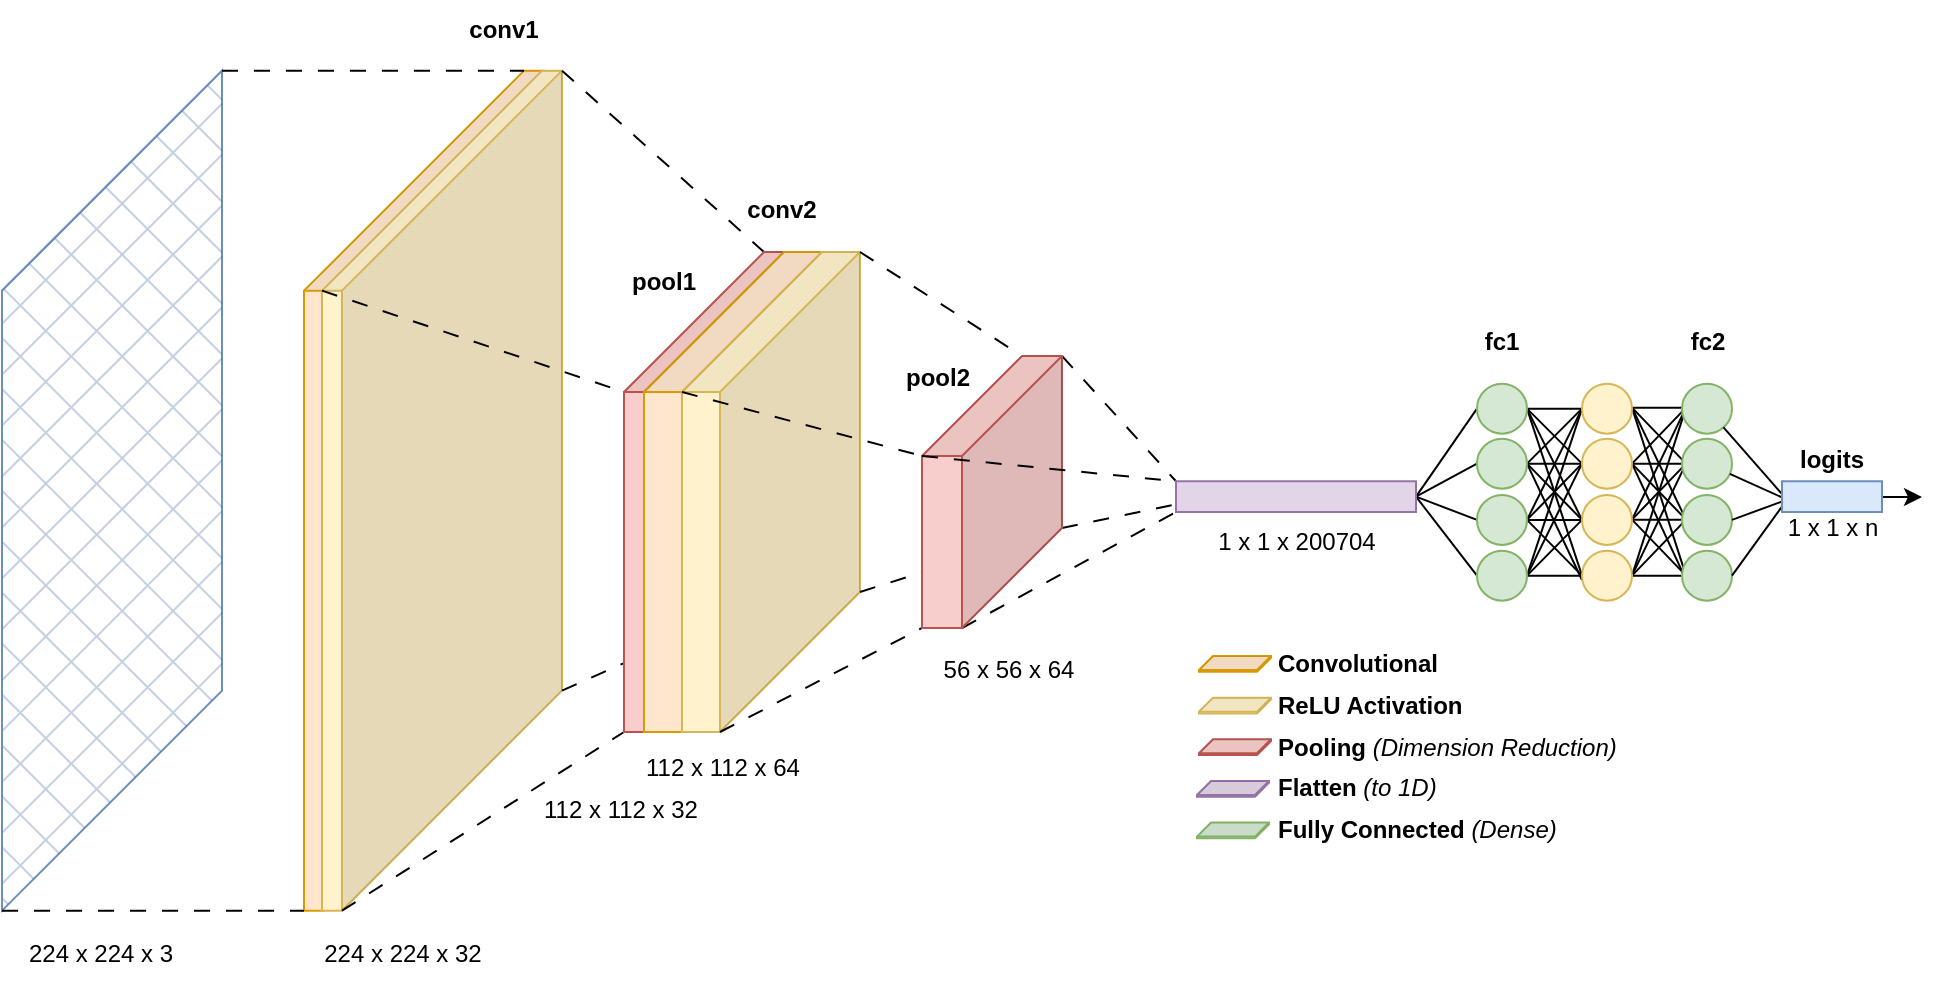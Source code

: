 <mxfile version="26.2.14">
  <diagram name="ResNet-18" id="0">
    <mxGraphModel dx="1501" dy="799" grid="1" gridSize="10" guides="1" tooltips="1" connect="1" arrows="1" fold="1" page="1" pageScale="1" pageWidth="827" pageHeight="1169" math="0" shadow="0">
      <root>
        <mxCell id="0" />
        <mxCell id="1" parent="0" />
        <mxCell id="ZyxbYxt3RPyEUnQpAJbR-1" value="" style="shape=cube;whiteSpace=wrap;html=1;boundedLbl=1;backgroundOutline=1;darkOpacity=0.05;darkOpacity2=0.1;size=110;direction=east;flipH=1;fillColor=#ffe6cc;strokeColor=#d79b00;" vertex="1" parent="1">
          <mxGeometry x="361" y="485.32" width="120" height="420" as="geometry" />
        </mxCell>
        <mxCell id="ZyxbYxt3RPyEUnQpAJbR-2" value="" style="shape=cube;whiteSpace=wrap;html=1;boundedLbl=1;backgroundOutline=1;darkOpacity=0.05;darkOpacity2=0.1;size=110;direction=east;flipH=1;fillColor=#fff2cc;strokeColor=#d6b656;fillStyle=solid;" vertex="1" parent="1">
          <mxGeometry x="370" y="485.32" width="120" height="420" as="geometry" />
        </mxCell>
        <mxCell id="ZyxbYxt3RPyEUnQpAJbR-3" value="" style="shape=cube;whiteSpace=wrap;html=1;boundedLbl=1;backgroundOutline=1;darkOpacity=0.05;darkOpacity2=0.1;size=7;direction=east;flipH=1;fillColor=#ffe6cc;strokeColor=#d79b00;" vertex="1" parent="1">
          <mxGeometry x="808.5" y="778" width="36" height="7.88" as="geometry" />
        </mxCell>
        <mxCell id="ZyxbYxt3RPyEUnQpAJbR-4" value="" style="shape=cube;whiteSpace=wrap;html=1;boundedLbl=1;backgroundOutline=1;darkOpacity=0.05;darkOpacity2=0.1;size=7;direction=east;flipH=1;fillColor=#fff2cc;strokeColor=#d6b656;" vertex="1" parent="1">
          <mxGeometry x="808.5" y="798.82" width="36" height="7.88" as="geometry" />
        </mxCell>
        <mxCell id="ZyxbYxt3RPyEUnQpAJbR-5" value="&lt;b&gt;conv1&lt;/b&gt;" style="text;html=1;strokeColor=none;fillColor=none;align=center;verticalAlign=middle;whiteSpace=wrap;rounded=0;" vertex="1" parent="1">
          <mxGeometry x="441" y="450" width="40" height="30" as="geometry" />
        </mxCell>
        <mxCell id="ZyxbYxt3RPyEUnQpAJbR-6" value="&lt;b&gt;conv2&lt;/b&gt;" style="text;html=1;strokeColor=none;fillColor=none;align=center;verticalAlign=middle;whiteSpace=wrap;rounded=0;" vertex="1" parent="1">
          <mxGeometry x="580" y="540" width="40" height="30" as="geometry" />
        </mxCell>
        <mxCell id="ZyxbYxt3RPyEUnQpAJbR-7" value="&lt;div&gt;&lt;b&gt;fc1&lt;/b&gt;&lt;/div&gt;" style="text;html=1;strokeColor=none;fillColor=none;align=center;verticalAlign=middle;whiteSpace=wrap;rounded=0;" vertex="1" parent="1">
          <mxGeometry x="940" y="606" width="40" height="30" as="geometry" />
        </mxCell>
        <mxCell id="ZyxbYxt3RPyEUnQpAJbR-8" value="&lt;div&gt;224 x 224 x 32&lt;/div&gt;" style="text;html=1;strokeColor=none;fillColor=none;align=center;verticalAlign=middle;whiteSpace=wrap;rounded=0;" vertex="1" parent="1">
          <mxGeometry x="361" y="911.88" width="99" height="30" as="geometry" />
        </mxCell>
        <mxCell id="ZyxbYxt3RPyEUnQpAJbR-9" value="&lt;div&gt;112 x 112 x 64&lt;/div&gt;" style="text;html=1;strokeColor=none;fillColor=none;align=center;verticalAlign=middle;whiteSpace=wrap;rounded=0;" vertex="1" parent="1">
          <mxGeometry x="521" y="818.94" width="99" height="30" as="geometry" />
        </mxCell>
        <mxCell id="ZyxbYxt3RPyEUnQpAJbR-10" value="Convolutional" style="text;html=1;strokeColor=none;fillColor=none;align=left;verticalAlign=middle;whiteSpace=wrap;rounded=0;fontStyle=1" vertex="1" parent="1">
          <mxGeometry x="846" y="770" width="138" height="23.88" as="geometry" />
        </mxCell>
        <mxCell id="ZyxbYxt3RPyEUnQpAJbR-11" value="" style="shape=cube;whiteSpace=wrap;html=1;boundedLbl=1;backgroundOutline=1;darkOpacity=0.05;darkOpacity2=0.1;size=110;direction=east;flipH=1;shadow=0;fillStyle=cross-hatch;fillColor=#dae8fc;strokeColor=#6c8ebf;gradientColor=none;" vertex="1" parent="1">
          <mxGeometry x="210" y="485.32" width="110" height="420" as="geometry" />
        </mxCell>
        <mxCell id="ZyxbYxt3RPyEUnQpAJbR-12" value="224 x 224 x 3" style="text;html=1;strokeColor=none;fillColor=none;align=center;verticalAlign=middle;whiteSpace=wrap;rounded=0;" vertex="1" parent="1">
          <mxGeometry x="210" y="911.88" width="99" height="30" as="geometry" />
        </mxCell>
        <mxCell id="ZyxbYxt3RPyEUnQpAJbR-13" style="rounded=0;orthogonalLoop=1;jettySize=auto;html=1;exitX=1;exitY=0.5;exitDx=0;exitDy=0;entryX=0;entryY=0.5;entryDx=0;entryDy=0;endArrow=none;startFill=0;" edge="1" parent="1" source="ZyxbYxt3RPyEUnQpAJbR-101" target="ZyxbYxt3RPyEUnQpAJbR-21">
          <mxGeometry relative="1" as="geometry" />
        </mxCell>
        <mxCell id="ZyxbYxt3RPyEUnQpAJbR-14" style="rounded=0;orthogonalLoop=1;jettySize=auto;html=1;exitX=1;exitY=0.5;exitDx=0;exitDy=0;entryX=0;entryY=0.5;entryDx=0;entryDy=0;endArrow=none;startFill=0;" edge="1" parent="1" source="ZyxbYxt3RPyEUnQpAJbR-101" target="ZyxbYxt3RPyEUnQpAJbR-26">
          <mxGeometry relative="1" as="geometry" />
        </mxCell>
        <mxCell id="ZyxbYxt3RPyEUnQpAJbR-15" style="rounded=0;orthogonalLoop=1;jettySize=auto;html=1;exitX=1;exitY=0.5;exitDx=0;exitDy=0;entryX=0;entryY=0.5;entryDx=0;entryDy=0;endArrow=none;startFill=0;" edge="1" parent="1" source="ZyxbYxt3RPyEUnQpAJbR-101" target="ZyxbYxt3RPyEUnQpAJbR-31">
          <mxGeometry relative="1" as="geometry" />
        </mxCell>
        <mxCell id="ZyxbYxt3RPyEUnQpAJbR-16" style="rounded=0;orthogonalLoop=1;jettySize=auto;html=1;exitX=1;exitY=0.5;exitDx=0;exitDy=0;entryX=0;entryY=0.5;entryDx=0;entryDy=0;endArrow=none;startFill=0;" edge="1" parent="1" source="ZyxbYxt3RPyEUnQpAJbR-101" target="ZyxbYxt3RPyEUnQpAJbR-36">
          <mxGeometry relative="1" as="geometry" />
        </mxCell>
        <mxCell id="ZyxbYxt3RPyEUnQpAJbR-17" style="rounded=0;orthogonalLoop=1;jettySize=auto;html=1;exitX=1;exitY=0.5;exitDx=0;exitDy=0;entryX=0;entryY=0.5;entryDx=0;entryDy=0;endArrow=none;startFill=0;startArrow=none;" edge="1" parent="1" source="ZyxbYxt3RPyEUnQpAJbR-21" target="ZyxbYxt3RPyEUnQpAJbR-81">
          <mxGeometry relative="1" as="geometry" />
        </mxCell>
        <mxCell id="ZyxbYxt3RPyEUnQpAJbR-18" style="rounded=0;orthogonalLoop=1;jettySize=auto;html=1;exitX=1;exitY=0.5;exitDx=0;exitDy=0;entryX=0;entryY=0.5;entryDx=0;entryDy=0;endArrow=none;startFill=0;startArrow=none;" edge="1" parent="1" source="ZyxbYxt3RPyEUnQpAJbR-21" target="ZyxbYxt3RPyEUnQpAJbR-82">
          <mxGeometry relative="1" as="geometry" />
        </mxCell>
        <mxCell id="ZyxbYxt3RPyEUnQpAJbR-19" style="rounded=0;orthogonalLoop=1;jettySize=auto;html=1;exitX=1;exitY=0.5;exitDx=0;exitDy=0;entryX=0;entryY=0.5;entryDx=0;entryDy=0;endArrow=none;startFill=0;startArrow=none;" edge="1" parent="1" source="ZyxbYxt3RPyEUnQpAJbR-21" target="ZyxbYxt3RPyEUnQpAJbR-83">
          <mxGeometry relative="1" as="geometry" />
        </mxCell>
        <mxCell id="ZyxbYxt3RPyEUnQpAJbR-20" style="rounded=0;orthogonalLoop=1;jettySize=auto;html=1;exitX=1;exitY=0.5;exitDx=0;exitDy=0;entryX=0;entryY=0.5;entryDx=0;entryDy=0;endArrow=none;startFill=0;startArrow=none;" edge="1" parent="1" source="ZyxbYxt3RPyEUnQpAJbR-21" target="ZyxbYxt3RPyEUnQpAJbR-84">
          <mxGeometry relative="1" as="geometry" />
        </mxCell>
        <mxCell id="ZyxbYxt3RPyEUnQpAJbR-21" value="" style="ellipse;whiteSpace=wrap;html=1;aspect=fixed;fillColor=#d5e8d4;strokeColor=#82b366;" vertex="1" parent="1">
          <mxGeometry x="947.5" y="641.82" width="25" height="25" as="geometry" />
        </mxCell>
        <mxCell id="ZyxbYxt3RPyEUnQpAJbR-22" style="rounded=0;orthogonalLoop=1;jettySize=auto;html=1;exitX=1;exitY=0.5;exitDx=0;exitDy=0;entryX=0;entryY=0.5;entryDx=0;entryDy=0;startArrow=none;startFill=0;endArrow=none;" edge="1" parent="1" source="ZyxbYxt3RPyEUnQpAJbR-26" target="ZyxbYxt3RPyEUnQpAJbR-81">
          <mxGeometry relative="1" as="geometry" />
        </mxCell>
        <mxCell id="ZyxbYxt3RPyEUnQpAJbR-23" style="rounded=0;orthogonalLoop=1;jettySize=auto;html=1;exitX=1;exitY=0.5;exitDx=0;exitDy=0;entryX=0;entryY=0.5;entryDx=0;entryDy=0;startArrow=none;startFill=0;endArrow=none;" edge="1" parent="1" source="ZyxbYxt3RPyEUnQpAJbR-26" target="ZyxbYxt3RPyEUnQpAJbR-82">
          <mxGeometry relative="1" as="geometry" />
        </mxCell>
        <mxCell id="ZyxbYxt3RPyEUnQpAJbR-24" style="rounded=0;orthogonalLoop=1;jettySize=auto;html=1;exitX=1;exitY=0.5;exitDx=0;exitDy=0;entryX=0;entryY=0.5;entryDx=0;entryDy=0;startArrow=none;startFill=0;endArrow=none;" edge="1" parent="1" source="ZyxbYxt3RPyEUnQpAJbR-26" target="ZyxbYxt3RPyEUnQpAJbR-83">
          <mxGeometry relative="1" as="geometry" />
        </mxCell>
        <mxCell id="ZyxbYxt3RPyEUnQpAJbR-25" style="rounded=0;orthogonalLoop=1;jettySize=auto;html=1;exitX=1;exitY=0.5;exitDx=0;exitDy=0;startArrow=none;startFill=0;endArrow=none;" edge="1" parent="1" source="ZyxbYxt3RPyEUnQpAJbR-26">
          <mxGeometry relative="1" as="geometry">
            <mxPoint x="1000" y="740" as="targetPoint" />
          </mxGeometry>
        </mxCell>
        <mxCell id="ZyxbYxt3RPyEUnQpAJbR-26" value="" style="ellipse;whiteSpace=wrap;html=1;aspect=fixed;fillColor=#d5e8d4;strokeColor=#82b366;" vertex="1" parent="1">
          <mxGeometry x="947.5" y="669.32" width="25" height="25" as="geometry" />
        </mxCell>
        <mxCell id="ZyxbYxt3RPyEUnQpAJbR-27" style="rounded=0;orthogonalLoop=1;jettySize=auto;html=1;exitX=1;exitY=0.5;exitDx=0;exitDy=0;entryX=0;entryY=0.5;entryDx=0;entryDy=0;startArrow=none;startFill=0;endArrow=none;" edge="1" parent="1" source="ZyxbYxt3RPyEUnQpAJbR-31" target="ZyxbYxt3RPyEUnQpAJbR-81">
          <mxGeometry relative="1" as="geometry" />
        </mxCell>
        <mxCell id="ZyxbYxt3RPyEUnQpAJbR-28" style="rounded=0;orthogonalLoop=1;jettySize=auto;html=1;exitX=1;exitY=0.5;exitDx=0;exitDy=0;entryX=0;entryY=0.5;entryDx=0;entryDy=0;startArrow=none;startFill=0;endArrow=none;" edge="1" parent="1" source="ZyxbYxt3RPyEUnQpAJbR-31" target="ZyxbYxt3RPyEUnQpAJbR-82">
          <mxGeometry relative="1" as="geometry" />
        </mxCell>
        <mxCell id="ZyxbYxt3RPyEUnQpAJbR-29" style="rounded=0;orthogonalLoop=1;jettySize=auto;html=1;exitX=1;exitY=0.5;exitDx=0;exitDy=0;entryX=0;entryY=0.5;entryDx=0;entryDy=0;startArrow=none;startFill=0;endArrow=none;" edge="1" parent="1" source="ZyxbYxt3RPyEUnQpAJbR-31" target="ZyxbYxt3RPyEUnQpAJbR-83">
          <mxGeometry relative="1" as="geometry" />
        </mxCell>
        <mxCell id="ZyxbYxt3RPyEUnQpAJbR-30" style="rounded=0;orthogonalLoop=1;jettySize=auto;html=1;exitX=1;exitY=0.5;exitDx=0;exitDy=0;entryX=0;entryY=0.5;entryDx=0;entryDy=0;startArrow=none;startFill=0;endArrow=none;" edge="1" parent="1" source="ZyxbYxt3RPyEUnQpAJbR-31" target="ZyxbYxt3RPyEUnQpAJbR-84">
          <mxGeometry relative="1" as="geometry" />
        </mxCell>
        <mxCell id="ZyxbYxt3RPyEUnQpAJbR-31" value="" style="ellipse;whiteSpace=wrap;html=1;aspect=fixed;fillColor=#d5e8d4;strokeColor=#82b366;" vertex="1" parent="1">
          <mxGeometry x="947.5" y="697.44" width="25" height="25" as="geometry" />
        </mxCell>
        <mxCell id="ZyxbYxt3RPyEUnQpAJbR-32" style="rounded=0;orthogonalLoop=1;jettySize=auto;html=1;exitX=1;exitY=0.5;exitDx=0;exitDy=0;entryX=0;entryY=0.5;entryDx=0;entryDy=0;startArrow=none;startFill=0;endArrow=none;" edge="1" parent="1" source="ZyxbYxt3RPyEUnQpAJbR-36" target="ZyxbYxt3RPyEUnQpAJbR-84">
          <mxGeometry relative="1" as="geometry" />
        </mxCell>
        <mxCell id="ZyxbYxt3RPyEUnQpAJbR-33" style="rounded=0;orthogonalLoop=1;jettySize=auto;html=1;exitX=1;exitY=0.5;exitDx=0;exitDy=0;entryX=0;entryY=0.5;entryDx=0;entryDy=0;startArrow=none;startFill=0;endArrow=none;" edge="1" parent="1" source="ZyxbYxt3RPyEUnQpAJbR-36" target="ZyxbYxt3RPyEUnQpAJbR-83">
          <mxGeometry relative="1" as="geometry" />
        </mxCell>
        <mxCell id="ZyxbYxt3RPyEUnQpAJbR-34" style="rounded=0;orthogonalLoop=1;jettySize=auto;html=1;exitX=1;exitY=0.5;exitDx=0;exitDy=0;entryX=0;entryY=0.5;entryDx=0;entryDy=0;startArrow=none;startFill=0;endArrow=none;" edge="1" parent="1" source="ZyxbYxt3RPyEUnQpAJbR-36" target="ZyxbYxt3RPyEUnQpAJbR-82">
          <mxGeometry relative="1" as="geometry" />
        </mxCell>
        <mxCell id="ZyxbYxt3RPyEUnQpAJbR-35" style="rounded=0;orthogonalLoop=1;jettySize=auto;html=1;exitX=1;exitY=0.5;exitDx=0;exitDy=0;entryX=0;entryY=0.5;entryDx=0;entryDy=0;startArrow=none;startFill=0;endArrow=none;" edge="1" parent="1" source="ZyxbYxt3RPyEUnQpAJbR-36" target="ZyxbYxt3RPyEUnQpAJbR-81">
          <mxGeometry relative="1" as="geometry" />
        </mxCell>
        <mxCell id="ZyxbYxt3RPyEUnQpAJbR-36" value="" style="ellipse;whiteSpace=wrap;html=1;aspect=fixed;fillColor=#d5e8d4;strokeColor=#82b366;" vertex="1" parent="1">
          <mxGeometry x="947.5" y="725.32" width="25" height="25" as="geometry" />
        </mxCell>
        <mxCell id="ZyxbYxt3RPyEUnQpAJbR-37" value="fc2" style="text;html=1;strokeColor=none;fillColor=none;align=center;verticalAlign=middle;whiteSpace=wrap;rounded=0;fontStyle=1" vertex="1" parent="1">
          <mxGeometry x="1042.5" y="606" width="40" height="30" as="geometry" />
        </mxCell>
        <mxCell id="ZyxbYxt3RPyEUnQpAJbR-38" value="&lt;div&gt;&lt;b&gt;pool1&lt;/b&gt;&lt;/div&gt;" style="text;html=1;strokeColor=none;fillColor=none;align=center;verticalAlign=middle;whiteSpace=wrap;rounded=0;" vertex="1" parent="1">
          <mxGeometry x="521" y="576" width="40" height="30" as="geometry" />
        </mxCell>
        <mxCell id="ZyxbYxt3RPyEUnQpAJbR-39" value="pool2" style="text;html=1;strokeColor=none;fillColor=none;align=center;verticalAlign=middle;whiteSpace=wrap;rounded=0;fontStyle=1" vertex="1" parent="1">
          <mxGeometry x="658" y="623.82" width="40" height="30" as="geometry" />
        </mxCell>
        <mxCell id="ZyxbYxt3RPyEUnQpAJbR-40" value="&lt;div&gt;112 x 112 x 32&lt;/div&gt;" style="text;html=1;strokeColor=none;fillColor=none;align=center;verticalAlign=middle;whiteSpace=wrap;rounded=0;" vertex="1" parent="1">
          <mxGeometry x="470" y="839.88" width="99" height="30" as="geometry" />
        </mxCell>
        <mxCell id="ZyxbYxt3RPyEUnQpAJbR-41" value="56 x 56 x 64" style="text;html=1;strokeColor=none;fillColor=none;align=center;verticalAlign=middle;whiteSpace=wrap;rounded=0;" vertex="1" parent="1">
          <mxGeometry x="663.5" y="770" width="99" height="30" as="geometry" />
        </mxCell>
        <mxCell id="ZyxbYxt3RPyEUnQpAJbR-42" style="rounded=0;orthogonalLoop=1;jettySize=auto;html=1;exitX=0;exitY=0;exitDx=0;exitDy=0;exitPerimeter=0;entryX=0;entryY=0;entryDx=10;entryDy=0;entryPerimeter=0;dashed=1;dashPattern=8 8;endArrow=none;startFill=0;" edge="1" parent="1" source="ZyxbYxt3RPyEUnQpAJbR-11" target="ZyxbYxt3RPyEUnQpAJbR-1">
          <mxGeometry relative="1" as="geometry" />
        </mxCell>
        <mxCell id="ZyxbYxt3RPyEUnQpAJbR-43" style="rounded=0;orthogonalLoop=1;jettySize=auto;html=1;exitX=0;exitY=0;exitDx=0;exitDy=0;exitPerimeter=0;entryX=0;entryY=0;entryDx=10;entryDy=0;entryPerimeter=0;endArrow=none;startFill=0;dashed=1;dashPattern=8 8;" edge="1" parent="1" source="ZyxbYxt3RPyEUnQpAJbR-2" target="ZyxbYxt3RPyEUnQpAJbR-48">
          <mxGeometry relative="1" as="geometry" />
        </mxCell>
        <mxCell id="ZyxbYxt3RPyEUnQpAJbR-44" style="rounded=0;orthogonalLoop=1;jettySize=auto;html=1;exitX=1;exitY=1;exitDx=0;exitDy=0;exitPerimeter=0;entryX=1;entryY=1;entryDx=0;entryDy=0;entryPerimeter=0;dashed=1;dashPattern=8 8;endArrow=none;startFill=0;" edge="1" parent="1" source="ZyxbYxt3RPyEUnQpAJbR-11" target="ZyxbYxt3RPyEUnQpAJbR-1">
          <mxGeometry relative="1" as="geometry" />
        </mxCell>
        <mxCell id="ZyxbYxt3RPyEUnQpAJbR-45" style="rounded=0;orthogonalLoop=1;jettySize=auto;html=1;exitX=0;exitY=0;exitDx=110;exitDy=420;exitPerimeter=0;entryX=1;entryY=1;entryDx=0;entryDy=0;entryPerimeter=0;endArrow=none;startFill=0;dashed=1;dashPattern=8 8;" edge="1" parent="1" source="ZyxbYxt3RPyEUnQpAJbR-2" target="ZyxbYxt3RPyEUnQpAJbR-48">
          <mxGeometry relative="1" as="geometry" />
        </mxCell>
        <mxCell id="ZyxbYxt3RPyEUnQpAJbR-46" style="rounded=0;orthogonalLoop=1;jettySize=auto;html=1;exitX=0;exitY=0;exitDx=120;exitDy=110;exitPerimeter=0;entryX=0;entryY=0;entryDx=80;entryDy=70;entryPerimeter=0;endArrow=none;startFill=0;dashed=1;dashPattern=8 8;" edge="1" parent="1" source="ZyxbYxt3RPyEUnQpAJbR-2" target="ZyxbYxt3RPyEUnQpAJbR-48">
          <mxGeometry relative="1" as="geometry" />
        </mxCell>
        <mxCell id="ZyxbYxt3RPyEUnQpAJbR-47" style="rounded=0;orthogonalLoop=1;jettySize=auto;html=1;exitX=0;exitY=0;exitDx=0;exitDy=310;exitPerimeter=0;entryX=0;entryY=0;entryDx=0;entryDy=170;entryPerimeter=0;endArrow=none;startFill=0;dashed=1;dashPattern=8 8;" edge="1" parent="1" source="ZyxbYxt3RPyEUnQpAJbR-2" target="ZyxbYxt3RPyEUnQpAJbR-48">
          <mxGeometry relative="1" as="geometry" />
        </mxCell>
        <mxCell id="ZyxbYxt3RPyEUnQpAJbR-48" value="" style="shape=cube;whiteSpace=wrap;html=1;boundedLbl=1;backgroundOutline=1;darkOpacity=0.05;darkOpacity2=0.1;size=70;direction=east;flipH=1;fillColor=#f8cecc;strokeColor=#b85450;" vertex="1" parent="1">
          <mxGeometry x="521" y="576" width="80" height="240" as="geometry" />
        </mxCell>
        <mxCell id="ZyxbYxt3RPyEUnQpAJbR-49" value="" style="shape=cube;whiteSpace=wrap;html=1;boundedLbl=1;backgroundOutline=1;darkOpacity=0.05;darkOpacity2=0.1;size=70;direction=east;flipH=1;fillColor=#ffe6cc;strokeColor=#d79b00;" vertex="1" parent="1">
          <mxGeometry x="531" y="576" width="89" height="240" as="geometry" />
        </mxCell>
        <mxCell id="ZyxbYxt3RPyEUnQpAJbR-50" value="" style="shape=cube;whiteSpace=wrap;html=1;boundedLbl=1;backgroundOutline=1;darkOpacity=0.05;darkOpacity2=0.1;size=70;direction=east;flipH=1;fillColor=#fff2cc;strokeColor=#d6b656;" vertex="1" parent="1">
          <mxGeometry x="550" y="576" width="89" height="240" as="geometry" />
        </mxCell>
        <mxCell id="ZyxbYxt3RPyEUnQpAJbR-51" style="rounded=0;orthogonalLoop=1;jettySize=auto;html=1;exitX=0;exitY=0;exitDx=70;exitDy=240;exitPerimeter=0;entryX=1;entryY=1;entryDx=0;entryDy=0;entryPerimeter=0;dashed=1;dashPattern=8 8;endArrow=none;startFill=0;" edge="1" parent="1" source="ZyxbYxt3RPyEUnQpAJbR-50" target="ZyxbYxt3RPyEUnQpAJbR-58">
          <mxGeometry relative="1" as="geometry" />
        </mxCell>
        <mxCell id="ZyxbYxt3RPyEUnQpAJbR-52" style="rounded=0;orthogonalLoop=1;jettySize=auto;html=1;exitX=0;exitY=0;exitDx=89;exitDy=70;exitPerimeter=0;entryX=0;entryY=0;entryDx=70;entryDy=50;entryPerimeter=0;dashed=1;dashPattern=8 8;endArrow=none;startFill=0;" edge="1" parent="1" source="ZyxbYxt3RPyEUnQpAJbR-50" target="ZyxbYxt3RPyEUnQpAJbR-58">
          <mxGeometry relative="1" as="geometry" />
        </mxCell>
        <mxCell id="ZyxbYxt3RPyEUnQpAJbR-53" style="rounded=0;orthogonalLoop=1;jettySize=auto;html=1;exitX=0;exitY=0;exitDx=0;exitDy=0;exitPerimeter=0;entryX=0;entryY=0;entryDx=20;entryDy=0;entryPerimeter=0;dashed=1;dashPattern=8 8;endArrow=none;startFill=0;" edge="1" parent="1" source="ZyxbYxt3RPyEUnQpAJbR-50" target="ZyxbYxt3RPyEUnQpAJbR-58">
          <mxGeometry relative="1" as="geometry" />
        </mxCell>
        <mxCell id="ZyxbYxt3RPyEUnQpAJbR-54" style="rounded=0;orthogonalLoop=1;jettySize=auto;html=1;exitX=0;exitY=0;exitDx=0;exitDy=170;exitPerimeter=0;entryX=0;entryY=0;entryDx=0;entryDy=86;entryPerimeter=0;dashed=1;dashPattern=8 8;endArrow=none;startFill=0;" edge="1" parent="1" source="ZyxbYxt3RPyEUnQpAJbR-50" target="ZyxbYxt3RPyEUnQpAJbR-58">
          <mxGeometry relative="1" as="geometry" />
        </mxCell>
        <mxCell id="ZyxbYxt3RPyEUnQpAJbR-55" style="rounded=0;orthogonalLoop=1;jettySize=auto;html=1;exitX=0;exitY=0;exitDx=0;exitDy=0;exitPerimeter=0;entryX=0;entryY=0;entryDx=0;entryDy=0;dashed=1;dashPattern=8 8;endArrow=none;startFill=0;" edge="1" parent="1" source="ZyxbYxt3RPyEUnQpAJbR-58" target="ZyxbYxt3RPyEUnQpAJbR-101">
          <mxGeometry relative="1" as="geometry" />
        </mxCell>
        <mxCell id="ZyxbYxt3RPyEUnQpAJbR-56" style="rounded=0;orthogonalLoop=1;jettySize=auto;html=1;exitX=0;exitY=0;exitDx=50;exitDy=136;exitPerimeter=0;entryX=0;entryY=1;entryDx=0;entryDy=0;dashed=1;dashPattern=8 8;endArrow=none;startFill=0;" edge="1" parent="1" source="ZyxbYxt3RPyEUnQpAJbR-58" target="ZyxbYxt3RPyEUnQpAJbR-101">
          <mxGeometry relative="1" as="geometry" />
        </mxCell>
        <mxCell id="ZyxbYxt3RPyEUnQpAJbR-57" style="rounded=0;orthogonalLoop=1;jettySize=auto;html=1;exitX=0;exitY=0;exitDx=0;exitDy=86;exitPerimeter=0;entryX=0;entryY=0.75;entryDx=0;entryDy=0;endArrow=none;startFill=0;dashed=1;dashPattern=8 8;" edge="1" parent="1" source="ZyxbYxt3RPyEUnQpAJbR-58" target="ZyxbYxt3RPyEUnQpAJbR-101">
          <mxGeometry relative="1" as="geometry" />
        </mxCell>
        <mxCell id="ZyxbYxt3RPyEUnQpAJbR-58" value="" style="shape=cube;whiteSpace=wrap;html=1;boundedLbl=1;backgroundOutline=1;darkOpacity=0.05;darkOpacity2=0.1;size=50;direction=east;flipH=1;fillColor=#f8cecc;strokeColor=#b85450;" vertex="1" parent="1">
          <mxGeometry x="670" y="628" width="70" height="136" as="geometry" />
        </mxCell>
        <mxCell id="ZyxbYxt3RPyEUnQpAJbR-59" style="rounded=0;orthogonalLoop=1;jettySize=auto;html=1;exitX=1;exitY=0.5;exitDx=0;exitDy=0;entryX=0;entryY=0.5;entryDx=0;entryDy=0;endArrow=none;startFill=0;startArrow=none;" edge="1" parent="1">
          <mxGeometry relative="1" as="geometry">
            <mxPoint x="1025" y="653.82" as="sourcePoint" />
            <mxPoint x="1052" y="653.82" as="targetPoint" />
          </mxGeometry>
        </mxCell>
        <mxCell id="ZyxbYxt3RPyEUnQpAJbR-60" style="rounded=0;orthogonalLoop=1;jettySize=auto;html=1;exitX=1;exitY=0.5;exitDx=0;exitDy=0;entryX=0;entryY=0.5;entryDx=0;entryDy=0;endArrow=none;startFill=0;startArrow=none;" edge="1" parent="1">
          <mxGeometry relative="1" as="geometry">
            <mxPoint x="1025" y="653.82" as="sourcePoint" />
            <mxPoint x="1052" y="681.82" as="targetPoint" />
          </mxGeometry>
        </mxCell>
        <mxCell id="ZyxbYxt3RPyEUnQpAJbR-61" style="rounded=0;orthogonalLoop=1;jettySize=auto;html=1;exitX=1;exitY=0.5;exitDx=0;exitDy=0;entryX=0;entryY=0.5;entryDx=0;entryDy=0;endArrow=none;startFill=0;startArrow=none;" edge="1" parent="1">
          <mxGeometry relative="1" as="geometry">
            <mxPoint x="1025" y="653.82" as="sourcePoint" />
            <mxPoint x="1052" y="709.82" as="targetPoint" />
          </mxGeometry>
        </mxCell>
        <mxCell id="ZyxbYxt3RPyEUnQpAJbR-62" style="rounded=0;orthogonalLoop=1;jettySize=auto;html=1;exitX=1;exitY=0.5;exitDx=0;exitDy=0;entryX=0;entryY=0.5;entryDx=0;entryDy=0;endArrow=none;startFill=0;startArrow=none;" edge="1" parent="1">
          <mxGeometry relative="1" as="geometry">
            <mxPoint x="1025" y="653.82" as="sourcePoint" />
            <mxPoint x="1052" y="737.82" as="targetPoint" />
          </mxGeometry>
        </mxCell>
        <mxCell id="ZyxbYxt3RPyEUnQpAJbR-63" style="rounded=0;orthogonalLoop=1;jettySize=auto;html=1;exitX=1;exitY=0.5;exitDx=0;exitDy=0;entryX=0;entryY=0.5;entryDx=0;entryDy=0;startArrow=none;startFill=0;endArrow=none;" edge="1" parent="1">
          <mxGeometry relative="1" as="geometry">
            <mxPoint x="1025" y="681.82" as="sourcePoint" />
            <mxPoint x="1052" y="653.82" as="targetPoint" />
          </mxGeometry>
        </mxCell>
        <mxCell id="ZyxbYxt3RPyEUnQpAJbR-64" style="rounded=0;orthogonalLoop=1;jettySize=auto;html=1;exitX=1;exitY=0.5;exitDx=0;exitDy=0;entryX=0;entryY=0.5;entryDx=0;entryDy=0;startArrow=none;startFill=0;endArrow=none;" edge="1" parent="1">
          <mxGeometry relative="1" as="geometry">
            <mxPoint x="1025" y="681.82" as="sourcePoint" />
            <mxPoint x="1052" y="681.82" as="targetPoint" />
          </mxGeometry>
        </mxCell>
        <mxCell id="ZyxbYxt3RPyEUnQpAJbR-65" style="rounded=0;orthogonalLoop=1;jettySize=auto;html=1;exitX=1;exitY=0.5;exitDx=0;exitDy=0;entryX=0;entryY=0.5;entryDx=0;entryDy=0;startArrow=none;startFill=0;endArrow=none;" edge="1" parent="1">
          <mxGeometry relative="1" as="geometry">
            <mxPoint x="1025" y="681.82" as="sourcePoint" />
            <mxPoint x="1052" y="709.82" as="targetPoint" />
          </mxGeometry>
        </mxCell>
        <mxCell id="ZyxbYxt3RPyEUnQpAJbR-66" style="rounded=0;orthogonalLoop=1;jettySize=auto;html=1;exitX=1;exitY=0.5;exitDx=0;exitDy=0;startArrow=none;startFill=0;endArrow=none;" edge="1" parent="1">
          <mxGeometry relative="1" as="geometry">
            <mxPoint x="1052" y="739.82" as="targetPoint" />
            <mxPoint x="1025" y="681.82" as="sourcePoint" />
          </mxGeometry>
        </mxCell>
        <mxCell id="ZyxbYxt3RPyEUnQpAJbR-67" style="rounded=0;orthogonalLoop=1;jettySize=auto;html=1;exitX=1;exitY=0.5;exitDx=0;exitDy=0;entryX=0;entryY=0.5;entryDx=0;entryDy=0;startArrow=none;startFill=0;endArrow=none;" edge="1" parent="1">
          <mxGeometry relative="1" as="geometry">
            <mxPoint x="1025" y="709.82" as="sourcePoint" />
            <mxPoint x="1052" y="653.82" as="targetPoint" />
          </mxGeometry>
        </mxCell>
        <mxCell id="ZyxbYxt3RPyEUnQpAJbR-68" style="rounded=0;orthogonalLoop=1;jettySize=auto;html=1;exitX=1;exitY=0.5;exitDx=0;exitDy=0;entryX=0;entryY=0.5;entryDx=0;entryDy=0;startArrow=none;startFill=0;endArrow=none;" edge="1" parent="1">
          <mxGeometry relative="1" as="geometry">
            <mxPoint x="1025" y="709.82" as="sourcePoint" />
            <mxPoint x="1052" y="681.82" as="targetPoint" />
          </mxGeometry>
        </mxCell>
        <mxCell id="ZyxbYxt3RPyEUnQpAJbR-69" style="rounded=0;orthogonalLoop=1;jettySize=auto;html=1;exitX=1;exitY=0.5;exitDx=0;exitDy=0;entryX=0;entryY=0.5;entryDx=0;entryDy=0;startArrow=none;startFill=0;endArrow=none;" edge="1" parent="1">
          <mxGeometry relative="1" as="geometry">
            <mxPoint x="1025" y="709.82" as="sourcePoint" />
            <mxPoint x="1052" y="709.82" as="targetPoint" />
          </mxGeometry>
        </mxCell>
        <mxCell id="ZyxbYxt3RPyEUnQpAJbR-70" style="rounded=0;orthogonalLoop=1;jettySize=auto;html=1;exitX=1;exitY=0.5;exitDx=0;exitDy=0;entryX=0;entryY=0.5;entryDx=0;entryDy=0;startArrow=none;startFill=0;endArrow=none;" edge="1" parent="1">
          <mxGeometry relative="1" as="geometry">
            <mxPoint x="1025" y="709.82" as="sourcePoint" />
            <mxPoint x="1052" y="737.82" as="targetPoint" />
          </mxGeometry>
        </mxCell>
        <mxCell id="ZyxbYxt3RPyEUnQpAJbR-71" style="rounded=0;orthogonalLoop=1;jettySize=auto;html=1;exitX=1;exitY=0.5;exitDx=0;exitDy=0;entryX=0;entryY=0.5;entryDx=0;entryDy=0;startArrow=none;startFill=0;endArrow=none;" edge="1" parent="1">
          <mxGeometry relative="1" as="geometry">
            <mxPoint x="1025" y="737.82" as="sourcePoint" />
            <mxPoint x="1052" y="737.82" as="targetPoint" />
          </mxGeometry>
        </mxCell>
        <mxCell id="ZyxbYxt3RPyEUnQpAJbR-72" style="rounded=0;orthogonalLoop=1;jettySize=auto;html=1;exitX=1;exitY=0.5;exitDx=0;exitDy=0;entryX=0;entryY=0.5;entryDx=0;entryDy=0;startArrow=none;startFill=0;endArrow=none;" edge="1" parent="1">
          <mxGeometry relative="1" as="geometry">
            <mxPoint x="1025" y="737.82" as="sourcePoint" />
            <mxPoint x="1052" y="709.82" as="targetPoint" />
          </mxGeometry>
        </mxCell>
        <mxCell id="ZyxbYxt3RPyEUnQpAJbR-73" style="rounded=0;orthogonalLoop=1;jettySize=auto;html=1;exitX=1;exitY=0.5;exitDx=0;exitDy=0;entryX=0;entryY=0.5;entryDx=0;entryDy=0;startArrow=none;startFill=0;endArrow=none;" edge="1" parent="1">
          <mxGeometry relative="1" as="geometry">
            <mxPoint x="1025" y="737.82" as="sourcePoint" />
            <mxPoint x="1052" y="681.82" as="targetPoint" />
          </mxGeometry>
        </mxCell>
        <mxCell id="ZyxbYxt3RPyEUnQpAJbR-74" style="rounded=0;orthogonalLoop=1;jettySize=auto;html=1;exitX=1;exitY=0.5;exitDx=0;exitDy=0;entryX=0;entryY=0.5;entryDx=0;entryDy=0;startArrow=none;startFill=0;endArrow=none;" edge="1" parent="1">
          <mxGeometry relative="1" as="geometry">
            <mxPoint x="1025" y="737.82" as="sourcePoint" />
            <mxPoint x="1052" y="653.82" as="targetPoint" />
          </mxGeometry>
        </mxCell>
        <mxCell id="ZyxbYxt3RPyEUnQpAJbR-75" value="" style="ellipse;whiteSpace=wrap;html=1;aspect=fixed;fillColor=#d5e8d4;strokeColor=#82b366;" vertex="1" parent="1">
          <mxGeometry x="1050" y="641.82" width="25" height="25" as="geometry" />
        </mxCell>
        <mxCell id="ZyxbYxt3RPyEUnQpAJbR-76" value="" style="ellipse;whiteSpace=wrap;html=1;aspect=fixed;fillColor=#d5e8d4;strokeColor=#82b366;" vertex="1" parent="1">
          <mxGeometry x="1050" y="669.32" width="25" height="25" as="geometry" />
        </mxCell>
        <mxCell id="ZyxbYxt3RPyEUnQpAJbR-77" value="" style="ellipse;whiteSpace=wrap;html=1;aspect=fixed;fillColor=#d5e8d4;strokeColor=#82b366;" vertex="1" parent="1">
          <mxGeometry x="1050" y="697.44" width="25" height="25" as="geometry" />
        </mxCell>
        <mxCell id="ZyxbYxt3RPyEUnQpAJbR-78" value="" style="ellipse;whiteSpace=wrap;html=1;aspect=fixed;fillColor=#d5e8d4;strokeColor=#82b366;" vertex="1" parent="1">
          <mxGeometry x="1050" y="725.32" width="25" height="25" as="geometry" />
        </mxCell>
        <mxCell id="ZyxbYxt3RPyEUnQpAJbR-79" value="&lt;div&gt;logits&lt;/div&gt;" style="text;html=1;strokeColor=none;fillColor=none;align=center;verticalAlign=middle;whiteSpace=wrap;rounded=0;fontStyle=1" vertex="1" parent="1">
          <mxGeometry x="1105" y="666.82" width="40" height="25.68" as="geometry" />
        </mxCell>
        <mxCell id="ZyxbYxt3RPyEUnQpAJbR-80" value="1 x 1 x n" style="text;html=1;strokeColor=none;fillColor=none;align=center;verticalAlign=middle;whiteSpace=wrap;rounded=0;" vertex="1" parent="1">
          <mxGeometry x="1075.5" y="702.32" width="99" height="24" as="geometry" />
        </mxCell>
        <mxCell id="ZyxbYxt3RPyEUnQpAJbR-81" value="" style="ellipse;whiteSpace=wrap;html=1;aspect=fixed;fillColor=#fff2cc;strokeColor=#d6b656;" vertex="1" parent="1">
          <mxGeometry x="1000" y="641.82" width="25" height="25" as="geometry" />
        </mxCell>
        <mxCell id="ZyxbYxt3RPyEUnQpAJbR-82" value="" style="ellipse;whiteSpace=wrap;html=1;aspect=fixed;fillColor=#fff2cc;strokeColor=#d6b656;" vertex="1" parent="1">
          <mxGeometry x="1000" y="669.32" width="25" height="25" as="geometry" />
        </mxCell>
        <mxCell id="ZyxbYxt3RPyEUnQpAJbR-83" value="" style="ellipse;whiteSpace=wrap;html=1;aspect=fixed;fillColor=#fff2cc;strokeColor=#d6b656;" vertex="1" parent="1">
          <mxGeometry x="1000" y="697.44" width="25" height="25" as="geometry" />
        </mxCell>
        <mxCell id="ZyxbYxt3RPyEUnQpAJbR-84" value="" style="ellipse;whiteSpace=wrap;html=1;aspect=fixed;fillColor=#fff2cc;strokeColor=#d6b656;" vertex="1" parent="1">
          <mxGeometry x="1000" y="725.32" width="25" height="25" as="geometry" />
        </mxCell>
        <mxCell id="ZyxbYxt3RPyEUnQpAJbR-85" style="rounded=0;orthogonalLoop=1;jettySize=auto;html=1;entryX=0;entryY=0;entryDx=38;entryDy=5.5;entryPerimeter=0;endArrow=none;startFill=0;" edge="1" parent="1" source="ZyxbYxt3RPyEUnQpAJbR-75" target="ZyxbYxt3RPyEUnQpAJbR-89">
          <mxGeometry relative="1" as="geometry" />
        </mxCell>
        <mxCell id="ZyxbYxt3RPyEUnQpAJbR-86" style="rounded=0;orthogonalLoop=1;jettySize=auto;html=1;entryX=0;entryY=0;entryDx=38;entryDy=5.5;entryPerimeter=0;endArrow=none;startFill=0;" edge="1" parent="1" source="ZyxbYxt3RPyEUnQpAJbR-76" target="ZyxbYxt3RPyEUnQpAJbR-89">
          <mxGeometry relative="1" as="geometry" />
        </mxCell>
        <mxCell id="ZyxbYxt3RPyEUnQpAJbR-87" style="rounded=0;orthogonalLoop=1;jettySize=auto;html=1;exitX=1;exitY=0.5;exitDx=0;exitDy=0;entryX=0;entryY=0;entryDx=38;entryDy=5.5;entryPerimeter=0;endArrow=none;startFill=0;" edge="1" parent="1" source="ZyxbYxt3RPyEUnQpAJbR-77" target="ZyxbYxt3RPyEUnQpAJbR-89">
          <mxGeometry relative="1" as="geometry" />
        </mxCell>
        <mxCell id="ZyxbYxt3RPyEUnQpAJbR-88" style="rounded=0;orthogonalLoop=1;jettySize=auto;html=1;exitX=1;exitY=0.5;exitDx=0;exitDy=0;entryX=0;entryY=0;entryDx=38;entryDy=5.5;entryPerimeter=0;endArrow=none;startFill=0;" edge="1" parent="1" source="ZyxbYxt3RPyEUnQpAJbR-78" target="ZyxbYxt3RPyEUnQpAJbR-89">
          <mxGeometry relative="1" as="geometry" />
        </mxCell>
        <mxCell id="ZyxbYxt3RPyEUnQpAJbR-89" value="" style="shape=cube;whiteSpace=wrap;html=1;boundedLbl=1;backgroundOutline=1;darkOpacity=0.05;darkOpacity2=0.1;size=3;direction=east;flipH=1;fillColor=#dae8fc;strokeColor=#6c8ebf;" vertex="1" parent="1">
          <mxGeometry x="1102.5" y="694.32" width="38" height="8" as="geometry" />
        </mxCell>
        <mxCell id="ZyxbYxt3RPyEUnQpAJbR-90" style="edgeStyle=orthogonalEdgeStyle;rounded=0;orthogonalLoop=1;jettySize=auto;html=1;exitX=0;exitY=0;exitDx=0;exitDy=5;exitPerimeter=0;" edge="1" parent="1">
          <mxGeometry relative="1" as="geometry">
            <mxPoint x="1139.5" y="698.46" as="sourcePoint" />
            <mxPoint x="1170" y="699" as="targetPoint" />
          </mxGeometry>
        </mxCell>
        <mxCell id="ZyxbYxt3RPyEUnQpAJbR-91" value="1 x 1 x 200704" style="text;html=1;strokeColor=none;fillColor=none;align=center;verticalAlign=middle;whiteSpace=wrap;rounded=0;" vertex="1" parent="1">
          <mxGeometry x="807.5" y="706.01" width="99" height="30" as="geometry" />
        </mxCell>
        <mxCell id="ZyxbYxt3RPyEUnQpAJbR-92" value="" style="shape=cube;whiteSpace=wrap;html=1;boundedLbl=1;backgroundOutline=1;darkOpacity=0.05;darkOpacity2=0.1;size=7;direction=east;flipH=1;fillColor=#f8cecc;strokeColor=#b85450;" vertex="1" parent="1">
          <mxGeometry x="808.5" y="819.64" width="36" height="7.88" as="geometry" />
        </mxCell>
        <mxCell id="ZyxbYxt3RPyEUnQpAJbR-93" value="" style="shape=cube;whiteSpace=wrap;html=1;boundedLbl=1;backgroundOutline=1;darkOpacity=0.05;darkOpacity2=0.1;size=7;direction=east;flipH=1;fillColor=#e1d5e7;strokeColor=#9673a6;" vertex="1" parent="1">
          <mxGeometry x="807.5" y="840.46" width="36" height="7.88" as="geometry" />
        </mxCell>
        <mxCell id="ZyxbYxt3RPyEUnQpAJbR-94" value="" style="shape=cube;whiteSpace=wrap;html=1;boundedLbl=1;backgroundOutline=1;darkOpacity=0.05;darkOpacity2=0.1;size=7;direction=east;flipH=1;fillColor=#d5e8d4;strokeColor=#82b366;" vertex="1" parent="1">
          <mxGeometry x="807.5" y="861.28" width="36" height="7.88" as="geometry" />
        </mxCell>
        <mxCell id="ZyxbYxt3RPyEUnQpAJbR-95" value="ReLU Activation" style="text;html=1;strokeColor=none;fillColor=none;align=left;verticalAlign=middle;whiteSpace=wrap;rounded=0;fontStyle=1" vertex="1" parent="1">
          <mxGeometry x="846" y="790.82" width="138" height="23.88" as="geometry" />
        </mxCell>
        <mxCell id="ZyxbYxt3RPyEUnQpAJbR-96" value="Pooling &lt;span style=&quot;font-weight: normal;&quot;&gt;&lt;i&gt;(Dimension Reduction)&lt;/i&gt;&lt;/span&gt;" style="text;html=1;strokeColor=none;fillColor=none;align=left;verticalAlign=middle;whiteSpace=wrap;rounded=0;fontStyle=1" vertex="1" parent="1">
          <mxGeometry x="846" y="811.64" width="179" height="23.88" as="geometry" />
        </mxCell>
        <mxCell id="ZyxbYxt3RPyEUnQpAJbR-97" value="Flatten &lt;span style=&quot;font-weight: normal;&quot;&gt;&lt;i&gt;(to 1D)&lt;/i&gt;&lt;/span&gt;" style="text;html=1;strokeColor=none;fillColor=none;align=left;verticalAlign=middle;whiteSpace=wrap;rounded=0;fontStyle=1" vertex="1" parent="1">
          <mxGeometry x="846" y="832.46" width="138" height="23.88" as="geometry" />
        </mxCell>
        <mxCell id="ZyxbYxt3RPyEUnQpAJbR-98" value="Fully Connected &lt;span style=&quot;font-weight: normal;&quot;&gt;&lt;i&gt;(Dense)&lt;/i&gt;&lt;/span&gt;" style="text;html=1;strokeColor=none;fillColor=none;align=left;verticalAlign=middle;whiteSpace=wrap;rounded=0;fontStyle=1" vertex="1" parent="1">
          <mxGeometry x="846" y="853.28" width="146.5" height="23.88" as="geometry" />
        </mxCell>
        <mxCell id="ZyxbYxt3RPyEUnQpAJbR-100" style="rounded=0;orthogonalLoop=1;jettySize=auto;html=1;exitX=0;exitY=0;exitDx=70;exitDy=50;exitPerimeter=0;entryX=0;entryY=0;entryDx=0;entryDy=0;endArrow=none;startFill=0;dashed=1;dashPattern=8 8;" edge="1" parent="1" source="ZyxbYxt3RPyEUnQpAJbR-58" target="ZyxbYxt3RPyEUnQpAJbR-101">
          <mxGeometry relative="1" as="geometry" />
        </mxCell>
        <mxCell id="ZyxbYxt3RPyEUnQpAJbR-101" value="" style="rounded=0;whiteSpace=wrap;html=1;fillColor=#e1d5e7;strokeColor=#9673a6;" vertex="1" parent="1">
          <mxGeometry x="797" y="690.63" width="120" height="15.38" as="geometry" />
        </mxCell>
        <mxCell id="ZyxbYxt3RPyEUnQpAJbR-102" value="" style="rounded=0;whiteSpace=wrap;html=1;fillColor=#dae8fc;strokeColor=#6c8ebf;" vertex="1" parent="1">
          <mxGeometry x="1100" y="690.63" width="50" height="15.38" as="geometry" />
        </mxCell>
      </root>
    </mxGraphModel>
  </diagram>
</mxfile>
